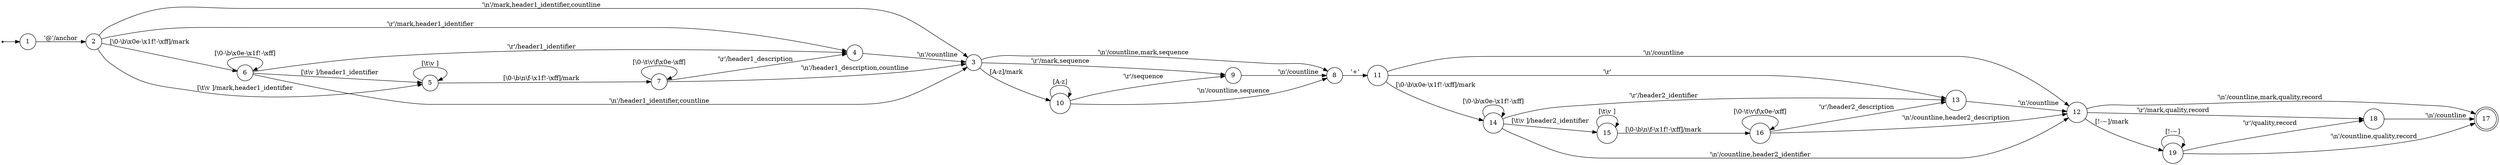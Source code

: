 digraph {
  graph [ rankdir = LR ];
  start -> 1;
  start [ shape = point ];
  1 [ shape = circle ];
  1 -> 2 [ label = "'@'/anchor" ];
  2 [ shape = circle ];
  2 -> 3 [ label = "'\\n'/mark,header1_identifier,countline" ];
  2 -> 4 [ label = "'\\r'/mark,header1_identifier" ];
  2 -> 5 [ label = "[\\t\\v ]/mark,header1_identifier" ];
  2 -> 6 [ label = "[\\0-\\b\\x0e-\\x1f!-\\xff]/mark" ];
  6 [ shape = circle ];
  6 -> 3 [ label = "'\\n'/header1_identifier,countline" ];
  6 -> 4 [ label = "'\\r'/header1_identifier" ];
  6 -> 5 [ label = "[\\t\\v ]/header1_identifier" ];
  6 -> 6 [ label = "[\\0-\\b\\x0e-\\x1f!-\\xff]" ];
  5 [ shape = circle ];
  5 -> 7 [ label = "[\\0-\\b\\n\\f-\\x1f!-\\xff]/mark" ];
  5 -> 5 [ label = "[\\t\\v ]" ];
  7 [ shape = circle ];
  7 -> 3 [ label = "'\\n'/header1_description,countline" ];
  7 -> 4 [ label = "'\\r'/header1_description" ];
  7 -> 7 [ label = "[\\0-\\t\\v\\f\\x0e-\\xff]" ];
  4 [ shape = circle ];
  4 -> 3 [ label = "'\\n'/countline" ];
  3 [ shape = circle ];
  3 -> 8 [ label = "'\\n'/countline,mark,sequence" ];
  3 -> 9 [ label = "'\\r'/mark,sequence" ];
  3 -> 10 [ label = "[A-z]/mark" ];
  10 [ shape = circle ];
  10 -> 8 [ label = "'\\n'/countline,sequence" ];
  10 -> 9 [ label = "'\\r'/sequence" ];
  10 -> 10 [ label = "[A-z]" ];
  9 [ shape = circle ];
  9 -> 8 [ label = "'\\n'/countline" ];
  8 [ shape = circle ];
  8 -> 11 [ label = "'+'" ];
  11 [ shape = circle ];
  11 -> 12 [ label = "'\\n'/countline" ];
  11 -> 13 [ label = "'\\r'" ];
  11 -> 14 [ label = "[\\0-\\b\\x0e-\\x1f!-\\xff]/mark" ];
  14 [ shape = circle ];
  14 -> 12 [ label = "'\\n'/countline,header2_identifier" ];
  14 -> 13 [ label = "'\\r'/header2_identifier" ];
  14 -> 15 [ label = "[\\t\\v ]/header2_identifier" ];
  14 -> 14 [ label = "[\\0-\\b\\x0e-\\x1f!-\\xff]" ];
  15 [ shape = circle ];
  15 -> 16 [ label = "[\\0-\\b\\n\\f-\\x1f!-\\xff]/mark" ];
  15 -> 15 [ label = "[\\t\\v ]" ];
  16 [ shape = circle ];
  16 -> 12 [ label = "'\\n'/countline,header2_description" ];
  16 -> 13 [ label = "'\\r'/header2_description" ];
  16 -> 16 [ label = "[\\0-\\t\\v\\f\\x0e-\\xff]" ];
  13 [ shape = circle ];
  13 -> 12 [ label = "'\\n'/countline" ];
  12 [ shape = circle ];
  12 -> 17 [ label = "'\\n'/countline,mark,quality,record" ];
  12 -> 18 [ label = "'\\r'/mark,quality,record" ];
  12 -> 19 [ label = "[!-~]/mark" ];
  19 [ shape = circle ];
  19 -> 17 [ label = "'\\n'/countline,quality,record" ];
  19 -> 18 [ label = "'\\r'/quality,record" ];
  19 -> 19 [ label = "[!-~]" ];
  18 [ shape = circle ];
  18 -> 17 [ label = "'\\n'/countline" ];
  17 [ shape = doublecircle ];
}
